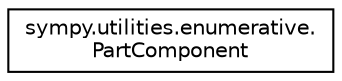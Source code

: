digraph "Graphical Class Hierarchy"
{
 // LATEX_PDF_SIZE
  edge [fontname="Helvetica",fontsize="10",labelfontname="Helvetica",labelfontsize="10"];
  node [fontname="Helvetica",fontsize="10",shape=record];
  rankdir="LR";
  Node0 [label="sympy.utilities.enumerative.\lPartComponent",height=0.2,width=0.4,color="black", fillcolor="white", style="filled",URL="$classsympy_1_1utilities_1_1enumerative_1_1PartComponent.html",tooltip=" "];
}
